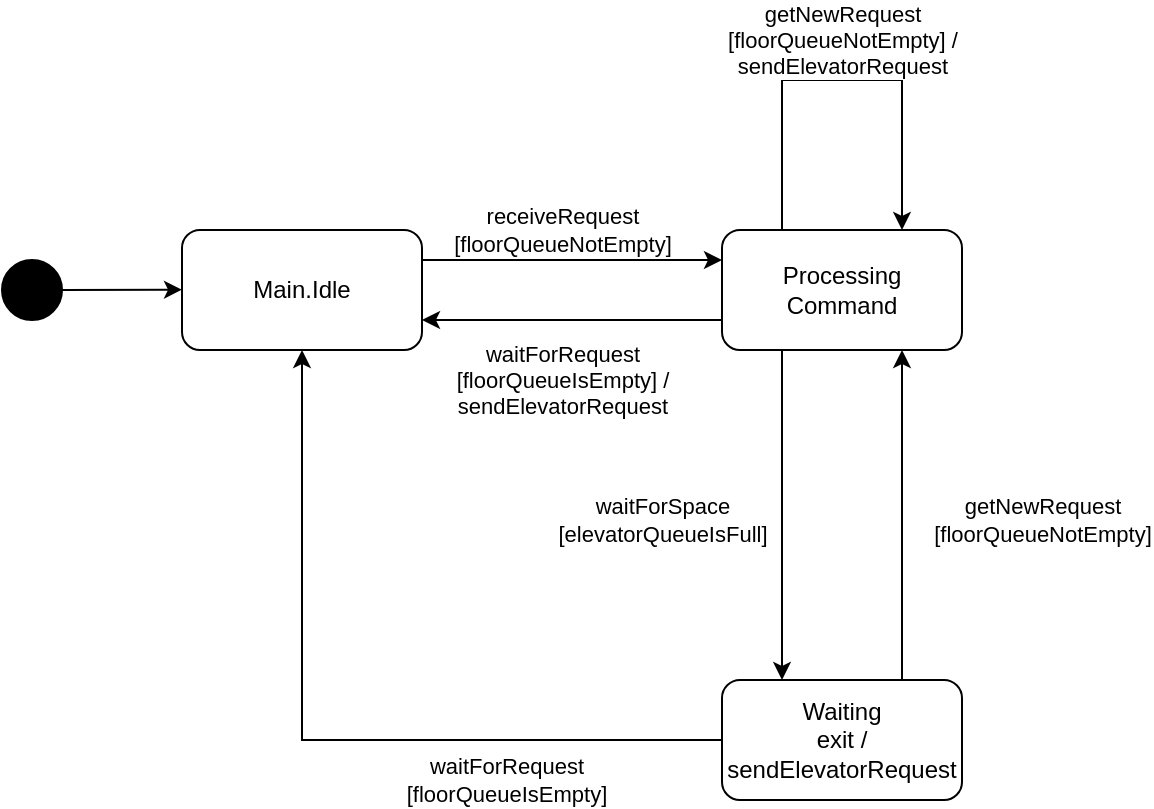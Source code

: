 <mxfile version="23.1.2" type="device">
  <diagram name="Page-1" id="8REppwHGiO6QFqwuP7HS">
    <mxGraphModel dx="929" dy="511" grid="1" gridSize="10" guides="1" tooltips="1" connect="1" arrows="1" fold="1" page="1" pageScale="1" pageWidth="850" pageHeight="1100" math="0" shadow="0">
      <root>
        <mxCell id="0" />
        <mxCell id="1" parent="0" />
        <mxCell id="j4LDjKllyJTs-Q91PW64-1" value="" style="ellipse;fillColor=#000000;" vertex="1" parent="1">
          <mxGeometry x="330" y="210" width="30" height="30" as="geometry" />
        </mxCell>
        <mxCell id="j4LDjKllyJTs-Q91PW64-2" value="" style="endArrow=classic;html=1;rounded=0;" edge="1" parent="1">
          <mxGeometry width="50" height="50" relative="1" as="geometry">
            <mxPoint x="360" y="225" as="sourcePoint" />
            <mxPoint x="420" y="224.86" as="targetPoint" />
          </mxGeometry>
        </mxCell>
        <mxCell id="j4LDjKllyJTs-Q91PW64-3" value="Main.Idle" style="rounded=1;whiteSpace=wrap;html=1;" vertex="1" parent="1">
          <mxGeometry x="420" y="195" width="120" height="60" as="geometry" />
        </mxCell>
        <mxCell id="j4LDjKllyJTs-Q91PW64-4" value="Processing&lt;br&gt;Command" style="rounded=1;whiteSpace=wrap;html=1;" vertex="1" parent="1">
          <mxGeometry x="690" y="195" width="120" height="60" as="geometry" />
        </mxCell>
        <mxCell id="j4LDjKllyJTs-Q91PW64-6" value="" style="endArrow=classic;html=1;rounded=0;exitX=1;exitY=0.5;exitDx=0;exitDy=0;" edge="1" parent="1">
          <mxGeometry width="50" height="50" relative="1" as="geometry">
            <mxPoint x="540" y="210.0" as="sourcePoint" />
            <mxPoint x="690" y="210.0" as="targetPoint" />
          </mxGeometry>
        </mxCell>
        <mxCell id="j4LDjKllyJTs-Q91PW64-7" value="receiveRequest&lt;br&gt;[floorQueueNotEmpty]" style="edgeLabel;html=1;align=center;verticalAlign=middle;resizable=0;points=[];" vertex="1" connectable="0" parent="j4LDjKllyJTs-Q91PW64-6">
          <mxGeometry x="0.053" y="1" relative="1" as="geometry">
            <mxPoint x="-9" y="-14" as="offset" />
          </mxGeometry>
        </mxCell>
        <mxCell id="j4LDjKllyJTs-Q91PW64-10" value="" style="endArrow=classic;html=1;rounded=0;exitX=0;exitY=0.75;exitDx=0;exitDy=0;entryX=1;entryY=0.75;entryDx=0;entryDy=0;" edge="1" parent="1" source="j4LDjKllyJTs-Q91PW64-4" target="j4LDjKllyJTs-Q91PW64-3">
          <mxGeometry width="50" height="50" relative="1" as="geometry">
            <mxPoint x="530" y="280" as="sourcePoint" />
            <mxPoint x="680" y="280" as="targetPoint" />
          </mxGeometry>
        </mxCell>
        <mxCell id="j4LDjKllyJTs-Q91PW64-11" value="waitForRequest&lt;br&gt;[floorQueueIsEmpty] /&lt;br&gt;sendElevatorRequest" style="edgeLabel;html=1;align=center;verticalAlign=middle;resizable=0;points=[];" vertex="1" connectable="0" parent="1">
          <mxGeometry x="609.997" y="270" as="geometry" />
        </mxCell>
        <mxCell id="j4LDjKllyJTs-Q91PW64-12" value="Waiting&lt;br&gt;exit / sendElevatorRequest" style="rounded=1;whiteSpace=wrap;html=1;" vertex="1" parent="1">
          <mxGeometry x="690" y="420" width="120" height="60" as="geometry" />
        </mxCell>
        <mxCell id="j4LDjKllyJTs-Q91PW64-13" value="" style="endArrow=classic;html=1;rounded=0;exitX=0.25;exitY=1;exitDx=0;exitDy=0;entryX=0.25;entryY=0;entryDx=0;entryDy=0;" edge="1" parent="1" source="j4LDjKllyJTs-Q91PW64-4" target="j4LDjKllyJTs-Q91PW64-12">
          <mxGeometry width="50" height="50" relative="1" as="geometry">
            <mxPoint x="590" y="280" as="sourcePoint" />
            <mxPoint x="740" y="280" as="targetPoint" />
          </mxGeometry>
        </mxCell>
        <mxCell id="j4LDjKllyJTs-Q91PW64-14" value="waitForSpace&lt;br&gt;[elevatorQueueIsFull]" style="edgeLabel;html=1;align=center;verticalAlign=middle;resizable=0;points=[];" vertex="1" connectable="0" parent="j4LDjKllyJTs-Q91PW64-13">
          <mxGeometry x="-0.234" y="-2" relative="1" as="geometry">
            <mxPoint x="-58" y="22" as="offset" />
          </mxGeometry>
        </mxCell>
        <mxCell id="j4LDjKllyJTs-Q91PW64-15" value="" style="endArrow=classic;html=1;rounded=0;exitX=0.25;exitY=0;exitDx=0;exitDy=0;entryX=0.75;entryY=0;entryDx=0;entryDy=0;" edge="1" parent="1" source="j4LDjKllyJTs-Q91PW64-4" target="j4LDjKllyJTs-Q91PW64-4">
          <mxGeometry width="50" height="50" relative="1" as="geometry">
            <mxPoint x="700" y="140" as="sourcePoint" />
            <mxPoint x="850" y="140" as="targetPoint" />
            <Array as="points">
              <mxPoint x="720" y="120" />
              <mxPoint x="780" y="120" />
            </Array>
          </mxGeometry>
        </mxCell>
        <mxCell id="j4LDjKllyJTs-Q91PW64-20" value="getNewRequest&lt;br&gt;[floorQueueNotEmpty] /&lt;br&gt;sendElevatorRequest" style="edgeLabel;html=1;align=center;verticalAlign=middle;resizable=0;points=[];" vertex="1" connectable="0" parent="j4LDjKllyJTs-Q91PW64-15">
          <mxGeometry x="-0.155" y="2" relative="1" as="geometry">
            <mxPoint x="16" y="-18" as="offset" />
          </mxGeometry>
        </mxCell>
        <mxCell id="j4LDjKllyJTs-Q91PW64-16" value="" style="endArrow=classic;html=1;rounded=0;exitX=0;exitY=0.5;exitDx=0;exitDy=0;entryX=0.5;entryY=1;entryDx=0;entryDy=0;" edge="1" parent="1" source="j4LDjKllyJTs-Q91PW64-12" target="j4LDjKllyJTs-Q91PW64-3">
          <mxGeometry width="50" height="50" relative="1" as="geometry">
            <mxPoint x="590" y="410" as="sourcePoint" />
            <mxPoint x="490" y="410" as="targetPoint" />
            <Array as="points">
              <mxPoint x="480" y="450" />
            </Array>
          </mxGeometry>
        </mxCell>
        <mxCell id="j4LDjKllyJTs-Q91PW64-19" value="waitForRequest&lt;br style=&quot;border-color: var(--border-color);&quot;&gt;[floorQueueIsEmpty]" style="edgeLabel;html=1;align=center;verticalAlign=middle;resizable=0;points=[];" vertex="1" connectable="0" parent="j4LDjKllyJTs-Q91PW64-16">
          <mxGeometry x="-0.465" y="-2" relative="1" as="geometry">
            <mxPoint y="22" as="offset" />
          </mxGeometry>
        </mxCell>
        <mxCell id="j4LDjKllyJTs-Q91PW64-18" value="" style="endArrow=classic;html=1;rounded=0;exitX=0.75;exitY=0;exitDx=0;exitDy=0;entryX=0.75;entryY=1;entryDx=0;entryDy=0;" edge="1" parent="1" source="j4LDjKllyJTs-Q91PW64-12" target="j4LDjKllyJTs-Q91PW64-4">
          <mxGeometry width="50" height="50" relative="1" as="geometry">
            <mxPoint x="780" y="330" as="sourcePoint" />
            <mxPoint x="930" y="330" as="targetPoint" />
          </mxGeometry>
        </mxCell>
        <mxCell id="j4LDjKllyJTs-Q91PW64-21" value="getNewRequest&lt;br style=&quot;border-color: var(--border-color);&quot;&gt;[floorQueueNotEmpty]" style="edgeLabel;html=1;align=center;verticalAlign=middle;resizable=0;points=[];" vertex="1" connectable="0" parent="j4LDjKllyJTs-Q91PW64-18">
          <mxGeometry x="0.139" y="-1" relative="1" as="geometry">
            <mxPoint x="69" y="14" as="offset" />
          </mxGeometry>
        </mxCell>
      </root>
    </mxGraphModel>
  </diagram>
</mxfile>
